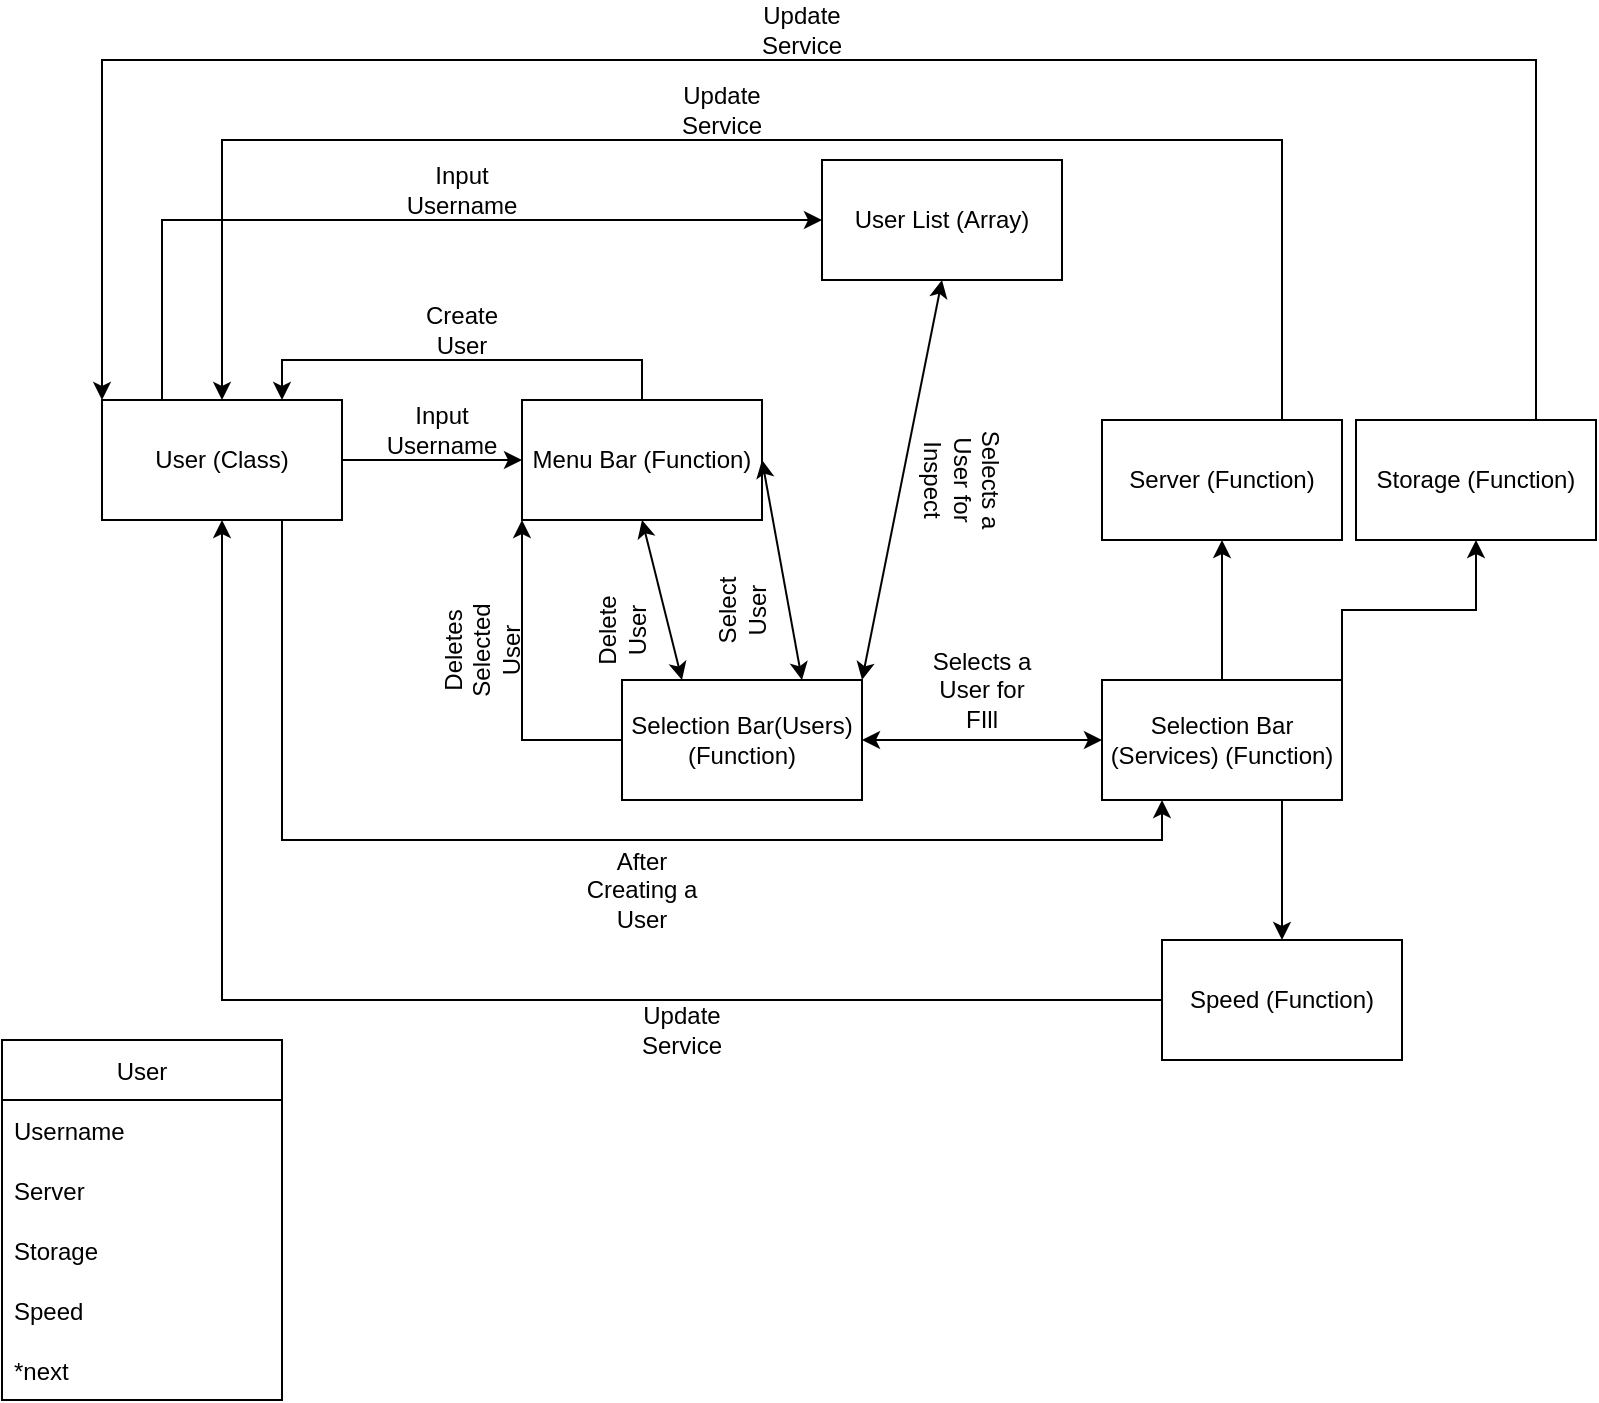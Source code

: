 <mxfile version="15.6.1" type="github"><diagram id="C5RBs43oDa-KdzZeNtuy" name="Page-1"><mxGraphModel dx="1422" dy="804" grid="1" gridSize="10" guides="1" tooltips="1" connect="1" arrows="1" fold="1" page="1" pageScale="1" pageWidth="827" pageHeight="1169" math="0" shadow="0"><root><mxCell id="WIyWlLk6GJQsqaUBKTNV-0"/><mxCell id="WIyWlLk6GJQsqaUBKTNV-1" parent="WIyWlLk6GJQsqaUBKTNV-0"/><mxCell id="ZtdEgi9N45xDhMgSNv3n-52" style="edgeStyle=orthogonalEdgeStyle;rounded=0;orthogonalLoop=1;jettySize=auto;html=1;exitX=0.75;exitY=1;exitDx=0;exitDy=0;entryX=0.25;entryY=1;entryDx=0;entryDy=0;" edge="1" parent="WIyWlLk6GJQsqaUBKTNV-1" source="ZtdEgi9N45xDhMgSNv3n-12" target="ZtdEgi9N45xDhMgSNv3n-17"><mxGeometry relative="1" as="geometry"/></mxCell><mxCell id="ZtdEgi9N45xDhMgSNv3n-63" style="edgeStyle=orthogonalEdgeStyle;rounded=0;orthogonalLoop=1;jettySize=auto;html=1;exitX=0.25;exitY=0;exitDx=0;exitDy=0;entryX=0;entryY=0.5;entryDx=0;entryDy=0;" edge="1" parent="WIyWlLk6GJQsqaUBKTNV-1" source="ZtdEgi9N45xDhMgSNv3n-12" target="ZtdEgi9N45xDhMgSNv3n-61"><mxGeometry relative="1" as="geometry"/></mxCell><mxCell id="ZtdEgi9N45xDhMgSNv3n-12" value="User (Class)" style="rounded=0;whiteSpace=wrap;html=1;" vertex="1" parent="WIyWlLk6GJQsqaUBKTNV-1"><mxGeometry x="80" y="290" width="120" height="60" as="geometry"/></mxCell><mxCell id="ZtdEgi9N45xDhMgSNv3n-13" value="" style="endArrow=classic;html=1;rounded=0;exitX=1;exitY=0.5;exitDx=0;exitDy=0;" edge="1" parent="WIyWlLk6GJQsqaUBKTNV-1" source="ZtdEgi9N45xDhMgSNv3n-12"><mxGeometry width="50" height="50" relative="1" as="geometry"><mxPoint x="390" y="440" as="sourcePoint"/><mxPoint x="290" y="320" as="targetPoint"/></mxGeometry></mxCell><mxCell id="ZtdEgi9N45xDhMgSNv3n-51" style="edgeStyle=orthogonalEdgeStyle;rounded=0;orthogonalLoop=1;jettySize=auto;html=1;exitX=0.5;exitY=0;exitDx=0;exitDy=0;entryX=0.75;entryY=0;entryDx=0;entryDy=0;" edge="1" parent="WIyWlLk6GJQsqaUBKTNV-1" source="ZtdEgi9N45xDhMgSNv3n-14" target="ZtdEgi9N45xDhMgSNv3n-12"><mxGeometry relative="1" as="geometry"/></mxCell><mxCell id="ZtdEgi9N45xDhMgSNv3n-14" value="Menu Bar (Function)" style="rounded=0;whiteSpace=wrap;html=1;" vertex="1" parent="WIyWlLk6GJQsqaUBKTNV-1"><mxGeometry x="290" y="290" width="120" height="60" as="geometry"/></mxCell><mxCell id="ZtdEgi9N45xDhMgSNv3n-54" style="edgeStyle=orthogonalEdgeStyle;rounded=0;orthogonalLoop=1;jettySize=auto;html=1;exitX=0.5;exitY=0;exitDx=0;exitDy=0;" edge="1" parent="WIyWlLk6GJQsqaUBKTNV-1" source="ZtdEgi9N45xDhMgSNv3n-17"><mxGeometry relative="1" as="geometry"><mxPoint x="640" y="360" as="targetPoint"/></mxGeometry></mxCell><mxCell id="ZtdEgi9N45xDhMgSNv3n-56" style="edgeStyle=orthogonalEdgeStyle;rounded=0;orthogonalLoop=1;jettySize=auto;html=1;exitX=1;exitY=0;exitDx=0;exitDy=0;" edge="1" parent="WIyWlLk6GJQsqaUBKTNV-1" source="ZtdEgi9N45xDhMgSNv3n-17" target="ZtdEgi9N45xDhMgSNv3n-57"><mxGeometry relative="1" as="geometry"><mxPoint x="760" y="360" as="targetPoint"/></mxGeometry></mxCell><mxCell id="ZtdEgi9N45xDhMgSNv3n-58" style="edgeStyle=orthogonalEdgeStyle;rounded=0;orthogonalLoop=1;jettySize=auto;html=1;exitX=0.75;exitY=1;exitDx=0;exitDy=0;" edge="1" parent="WIyWlLk6GJQsqaUBKTNV-1" source="ZtdEgi9N45xDhMgSNv3n-17" target="ZtdEgi9N45xDhMgSNv3n-59"><mxGeometry relative="1" as="geometry"><mxPoint x="670" y="590" as="targetPoint"/></mxGeometry></mxCell><mxCell id="ZtdEgi9N45xDhMgSNv3n-17" value="Selection Bar (Services) (Function)" style="rounded=0;whiteSpace=wrap;html=1;" vertex="1" parent="WIyWlLk6GJQsqaUBKTNV-1"><mxGeometry x="580" y="430" width="120" height="60" as="geometry"/></mxCell><mxCell id="ZtdEgi9N45xDhMgSNv3n-47" style="edgeStyle=orthogonalEdgeStyle;rounded=0;orthogonalLoop=1;jettySize=auto;html=1;exitX=0;exitY=0.5;exitDx=0;exitDy=0;entryX=0;entryY=1;entryDx=0;entryDy=0;" edge="1" parent="WIyWlLk6GJQsqaUBKTNV-1" source="ZtdEgi9N45xDhMgSNv3n-24" target="ZtdEgi9N45xDhMgSNv3n-14"><mxGeometry relative="1" as="geometry"/></mxCell><mxCell id="ZtdEgi9N45xDhMgSNv3n-24" value="Selection Bar(Users) (Function)" style="rounded=0;whiteSpace=wrap;html=1;" vertex="1" parent="WIyWlLk6GJQsqaUBKTNV-1"><mxGeometry x="340" y="430" width="120" height="60" as="geometry"/></mxCell><mxCell id="ZtdEgi9N45xDhMgSNv3n-28" value="Delete User" style="text;html=1;strokeColor=none;fillColor=none;align=center;verticalAlign=middle;whiteSpace=wrap;rounded=0;rotation=-90;" vertex="1" parent="WIyWlLk6GJQsqaUBKTNV-1"><mxGeometry x="310" y="390" width="60" height="30" as="geometry"/></mxCell><mxCell id="ZtdEgi9N45xDhMgSNv3n-34" value="Create&lt;br&gt;User" style="text;html=1;strokeColor=none;fillColor=none;align=center;verticalAlign=middle;whiteSpace=wrap;rounded=0;rotation=0;" vertex="1" parent="WIyWlLk6GJQsqaUBKTNV-1"><mxGeometry x="230" y="240" width="60" height="30" as="geometry"/></mxCell><mxCell id="ZtdEgi9N45xDhMgSNv3n-37" value="Select&lt;br&gt;User" style="text;html=1;strokeColor=none;fillColor=none;align=center;verticalAlign=middle;whiteSpace=wrap;rounded=0;rotation=-90;" vertex="1" parent="WIyWlLk6GJQsqaUBKTNV-1"><mxGeometry x="370" y="380" width="60" height="30" as="geometry"/></mxCell><mxCell id="ZtdEgi9N45xDhMgSNv3n-48" value="Deletes Selected User" style="text;html=1;strokeColor=none;fillColor=none;align=center;verticalAlign=middle;whiteSpace=wrap;rounded=0;rotation=-90;" vertex="1" parent="WIyWlLk6GJQsqaUBKTNV-1"><mxGeometry x="240" y="400" width="60" height="30" as="geometry"/></mxCell><mxCell id="ZtdEgi9N45xDhMgSNv3n-50" value="Selects a User for FIll" style="text;html=1;strokeColor=none;fillColor=none;align=center;verticalAlign=middle;whiteSpace=wrap;rounded=0;" vertex="1" parent="WIyWlLk6GJQsqaUBKTNV-1"><mxGeometry x="490" y="420" width="60" height="30" as="geometry"/></mxCell><mxCell id="ZtdEgi9N45xDhMgSNv3n-53" value="After Creating a User" style="text;html=1;strokeColor=none;fillColor=none;align=center;verticalAlign=middle;whiteSpace=wrap;rounded=0;" vertex="1" parent="WIyWlLk6GJQsqaUBKTNV-1"><mxGeometry x="320" y="520" width="60" height="30" as="geometry"/></mxCell><mxCell id="ZtdEgi9N45xDhMgSNv3n-70" style="edgeStyle=orthogonalEdgeStyle;rounded=0;orthogonalLoop=1;jettySize=auto;html=1;exitX=0.75;exitY=0;exitDx=0;exitDy=0;entryX=0.5;entryY=0;entryDx=0;entryDy=0;" edge="1" parent="WIyWlLk6GJQsqaUBKTNV-1" source="ZtdEgi9N45xDhMgSNv3n-55" target="ZtdEgi9N45xDhMgSNv3n-12"><mxGeometry relative="1" as="geometry"><mxPoint x="150" y="160" as="targetPoint"/><Array as="points"><mxPoint x="670" y="160"/><mxPoint x="140" y="160"/></Array></mxGeometry></mxCell><mxCell id="ZtdEgi9N45xDhMgSNv3n-55" value="Server (Function)" style="rounded=0;whiteSpace=wrap;html=1;" vertex="1" parent="WIyWlLk6GJQsqaUBKTNV-1"><mxGeometry x="580" y="300" width="120" height="60" as="geometry"/></mxCell><mxCell id="ZtdEgi9N45xDhMgSNv3n-74" style="edgeStyle=orthogonalEdgeStyle;rounded=0;orthogonalLoop=1;jettySize=auto;html=1;exitX=0.75;exitY=0;exitDx=0;exitDy=0;entryX=0;entryY=0;entryDx=0;entryDy=0;" edge="1" parent="WIyWlLk6GJQsqaUBKTNV-1" source="ZtdEgi9N45xDhMgSNv3n-57" target="ZtdEgi9N45xDhMgSNv3n-12"><mxGeometry relative="1" as="geometry"><mxPoint x="80" y="120" as="targetPoint"/><Array as="points"><mxPoint x="797" y="120"/><mxPoint x="80" y="120"/></Array></mxGeometry></mxCell><mxCell id="ZtdEgi9N45xDhMgSNv3n-57" value="Storage (Function)" style="rounded=0;whiteSpace=wrap;html=1;" vertex="1" parent="WIyWlLk6GJQsqaUBKTNV-1"><mxGeometry x="707" y="300" width="120" height="60" as="geometry"/></mxCell><mxCell id="ZtdEgi9N45xDhMgSNv3n-69" style="edgeStyle=orthogonalEdgeStyle;rounded=0;orthogonalLoop=1;jettySize=auto;html=1;exitX=0;exitY=0.5;exitDx=0;exitDy=0;entryX=0.5;entryY=1;entryDx=0;entryDy=0;" edge="1" parent="WIyWlLk6GJQsqaUBKTNV-1" source="ZtdEgi9N45xDhMgSNv3n-59" target="ZtdEgi9N45xDhMgSNv3n-12"><mxGeometry relative="1" as="geometry"/></mxCell><mxCell id="ZtdEgi9N45xDhMgSNv3n-59" value="Speed (Function)" style="rounded=0;whiteSpace=wrap;html=1;" vertex="1" parent="WIyWlLk6GJQsqaUBKTNV-1"><mxGeometry x="610" y="560" width="120" height="60" as="geometry"/></mxCell><mxCell id="ZtdEgi9N45xDhMgSNv3n-61" value="User List (Array)" style="rounded=0;whiteSpace=wrap;html=1;" vertex="1" parent="WIyWlLk6GJQsqaUBKTNV-1"><mxGeometry x="440" y="170" width="120" height="60" as="geometry"/></mxCell><mxCell id="ZtdEgi9N45xDhMgSNv3n-62" value="Selects a User for Inspect" style="text;html=1;strokeColor=none;fillColor=none;align=center;verticalAlign=middle;whiteSpace=wrap;rounded=0;rotation=90;" vertex="1" parent="WIyWlLk6GJQsqaUBKTNV-1"><mxGeometry x="480" y="315" width="60" height="30" as="geometry"/></mxCell><mxCell id="ZtdEgi9N45xDhMgSNv3n-64" value="Input Username&lt;span style=&quot;color: rgba(0 , 0 , 0 , 0) ; font-family: monospace ; font-size: 0px&quot;&gt;%3CmxGraphModel%3E%3Croot%3E%3CmxCell%20id%3D%220%22%2F%3E%3CmxCell%20id%3D%221%22%20parent%3D%220%22%2F%3E%3CmxCell%20id%3D%222%22%20value%3D%22Update%20Service%22%20style%3D%22text%3Bhtml%3D1%3BstrokeColor%3Dnone%3BfillColor%3Dnone%3Balign%3Dcenter%3BverticalAlign%3Dmiddle%3BwhiteSpace%3Dwrap%3Brounded%3D0%3B%22%20vertex%3D%221%22%20parent%3D%221%22%3E%3CmxGeometry%20x%3D%22360%22%20y%3D%22130%22%20width%3D%2260%22%20height%3D%2230%22%20as%3D%22geometry%22%2F%3E%3C%2FmxCell%3E%3C%2Froot%3E%3C%2FmxGraphModel%3E&lt;/span&gt;" style="text;html=1;strokeColor=none;fillColor=none;align=center;verticalAlign=middle;whiteSpace=wrap;rounded=0;" vertex="1" parent="WIyWlLk6GJQsqaUBKTNV-1"><mxGeometry x="230" y="170" width="60" height="30" as="geometry"/></mxCell><mxCell id="ZtdEgi9N45xDhMgSNv3n-65" value="" style="endArrow=classic;startArrow=classic;html=1;rounded=0;exitX=1;exitY=0.5;exitDx=0;exitDy=0;entryX=0;entryY=0.5;entryDx=0;entryDy=0;" edge="1" parent="WIyWlLk6GJQsqaUBKTNV-1" source="ZtdEgi9N45xDhMgSNv3n-24" target="ZtdEgi9N45xDhMgSNv3n-17"><mxGeometry width="50" height="50" relative="1" as="geometry"><mxPoint x="390" y="340" as="sourcePoint"/><mxPoint x="440" y="290" as="targetPoint"/></mxGeometry></mxCell><mxCell id="ZtdEgi9N45xDhMgSNv3n-66" value="" style="endArrow=classic;startArrow=classic;html=1;rounded=0;exitX=1;exitY=0;exitDx=0;exitDy=0;entryX=0.5;entryY=1;entryDx=0;entryDy=0;" edge="1" parent="WIyWlLk6GJQsqaUBKTNV-1" source="ZtdEgi9N45xDhMgSNv3n-24" target="ZtdEgi9N45xDhMgSNv3n-61"><mxGeometry width="50" height="50" relative="1" as="geometry"><mxPoint x="390" y="340" as="sourcePoint"/><mxPoint x="440" y="290" as="targetPoint"/></mxGeometry></mxCell><mxCell id="ZtdEgi9N45xDhMgSNv3n-67" value="" style="endArrow=classic;startArrow=classic;html=1;rounded=0;exitX=0.5;exitY=1;exitDx=0;exitDy=0;entryX=0.25;entryY=0;entryDx=0;entryDy=0;" edge="1" parent="WIyWlLk6GJQsqaUBKTNV-1" source="ZtdEgi9N45xDhMgSNv3n-14" target="ZtdEgi9N45xDhMgSNv3n-24"><mxGeometry width="50" height="50" relative="1" as="geometry"><mxPoint x="390" y="340" as="sourcePoint"/><mxPoint x="440" y="290" as="targetPoint"/></mxGeometry></mxCell><mxCell id="ZtdEgi9N45xDhMgSNv3n-68" value="" style="endArrow=classic;startArrow=classic;html=1;rounded=0;exitX=1;exitY=0.5;exitDx=0;exitDy=0;entryX=0.75;entryY=0;entryDx=0;entryDy=0;" edge="1" parent="WIyWlLk6GJQsqaUBKTNV-1" source="ZtdEgi9N45xDhMgSNv3n-14" target="ZtdEgi9N45xDhMgSNv3n-24"><mxGeometry width="50" height="50" relative="1" as="geometry"><mxPoint x="390" y="340" as="sourcePoint"/><mxPoint x="440" y="290" as="targetPoint"/></mxGeometry></mxCell><mxCell id="ZtdEgi9N45xDhMgSNv3n-71" value="Update Service" style="text;html=1;strokeColor=none;fillColor=none;align=center;verticalAlign=middle;whiteSpace=wrap;rounded=0;" vertex="1" parent="WIyWlLk6GJQsqaUBKTNV-1"><mxGeometry x="360" y="130" width="60" height="30" as="geometry"/></mxCell><mxCell id="ZtdEgi9N45xDhMgSNv3n-72" value="Update Service" style="text;html=1;strokeColor=none;fillColor=none;align=center;verticalAlign=middle;whiteSpace=wrap;rounded=0;" vertex="1" parent="WIyWlLk6GJQsqaUBKTNV-1"><mxGeometry x="340" y="590" width="60" height="30" as="geometry"/></mxCell><mxCell id="ZtdEgi9N45xDhMgSNv3n-73" value="Input Username&lt;span style=&quot;color: rgba(0 , 0 , 0 , 0) ; font-family: monospace ; font-size: 0px&quot;&gt;%3CmxGraphModel%3E%3Croot%3E%3CmxCell%20id%3D%220%22%2F%3E%3CmxCell%20id%3D%221%22%20parent%3D%220%22%2F%3E%3CmxCell%20id%3D%222%22%20value%3D%22Update%20Service%22%20style%3D%22text%3Bhtml%3D1%3BstrokeColor%3Dnone%3BfillColor%3Dnone%3Balign%3Dcenter%3BverticalAlign%3Dmiddle%3BwhiteSpace%3Dwrap%3Brounded%3D0%3B%22%20vertex%3D%221%22%20parent%3D%221%22%3E%3CmxGeometry%20x%3D%22360%22%20y%3D%22130%22%20width%3D%2260%22%20height%3D%2230%22%20as%3D%22geometry%22%2F%3E%3C%2FmxCell%3E%3C%2Froot%3E%3C%2FmxGraphModel%3E&lt;/span&gt;" style="text;html=1;strokeColor=none;fillColor=none;align=center;verticalAlign=middle;whiteSpace=wrap;rounded=0;" vertex="1" parent="WIyWlLk6GJQsqaUBKTNV-1"><mxGeometry x="220" y="290" width="60" height="30" as="geometry"/></mxCell><mxCell id="ZtdEgi9N45xDhMgSNv3n-75" value="Update Service" style="text;html=1;strokeColor=none;fillColor=none;align=center;verticalAlign=middle;whiteSpace=wrap;rounded=0;" vertex="1" parent="WIyWlLk6GJQsqaUBKTNV-1"><mxGeometry x="400" y="90" width="60" height="30" as="geometry"/></mxCell><mxCell id="ZtdEgi9N45xDhMgSNv3n-76" value="User" style="swimlane;fontStyle=0;childLayout=stackLayout;horizontal=1;startSize=30;horizontalStack=0;resizeParent=1;resizeParentMax=0;resizeLast=0;collapsible=1;marginBottom=0;" vertex="1" parent="WIyWlLk6GJQsqaUBKTNV-1"><mxGeometry x="30" y="610" width="140" height="180" as="geometry"/></mxCell><mxCell id="ZtdEgi9N45xDhMgSNv3n-77" value="Username" style="text;strokeColor=none;fillColor=none;align=left;verticalAlign=middle;spacingLeft=4;spacingRight=4;overflow=hidden;points=[[0,0.5],[1,0.5]];portConstraint=eastwest;rotatable=0;" vertex="1" parent="ZtdEgi9N45xDhMgSNv3n-76"><mxGeometry y="30" width="140" height="30" as="geometry"/></mxCell><mxCell id="ZtdEgi9N45xDhMgSNv3n-78" value="Server" style="text;strokeColor=none;fillColor=none;align=left;verticalAlign=middle;spacingLeft=4;spacingRight=4;overflow=hidden;points=[[0,0.5],[1,0.5]];portConstraint=eastwest;rotatable=0;" vertex="1" parent="ZtdEgi9N45xDhMgSNv3n-76"><mxGeometry y="60" width="140" height="30" as="geometry"/></mxCell><mxCell id="ZtdEgi9N45xDhMgSNv3n-79" value="Storage" style="text;strokeColor=none;fillColor=none;align=left;verticalAlign=middle;spacingLeft=4;spacingRight=4;overflow=hidden;points=[[0,0.5],[1,0.5]];portConstraint=eastwest;rotatable=0;" vertex="1" parent="ZtdEgi9N45xDhMgSNv3n-76"><mxGeometry y="90" width="140" height="30" as="geometry"/></mxCell><mxCell id="ZtdEgi9N45xDhMgSNv3n-80" value="Speed" style="text;strokeColor=none;fillColor=none;align=left;verticalAlign=middle;spacingLeft=4;spacingRight=4;overflow=hidden;points=[[0,0.5],[1,0.5]];portConstraint=eastwest;rotatable=0;" vertex="1" parent="ZtdEgi9N45xDhMgSNv3n-76"><mxGeometry y="120" width="140" height="30" as="geometry"/></mxCell><mxCell id="ZtdEgi9N45xDhMgSNv3n-81" value="*next" style="text;strokeColor=none;fillColor=none;align=left;verticalAlign=middle;spacingLeft=4;spacingRight=4;overflow=hidden;points=[[0,0.5],[1,0.5]];portConstraint=eastwest;rotatable=0;" vertex="1" parent="ZtdEgi9N45xDhMgSNv3n-76"><mxGeometry y="150" width="140" height="30" as="geometry"/></mxCell></root></mxGraphModel></diagram></mxfile>